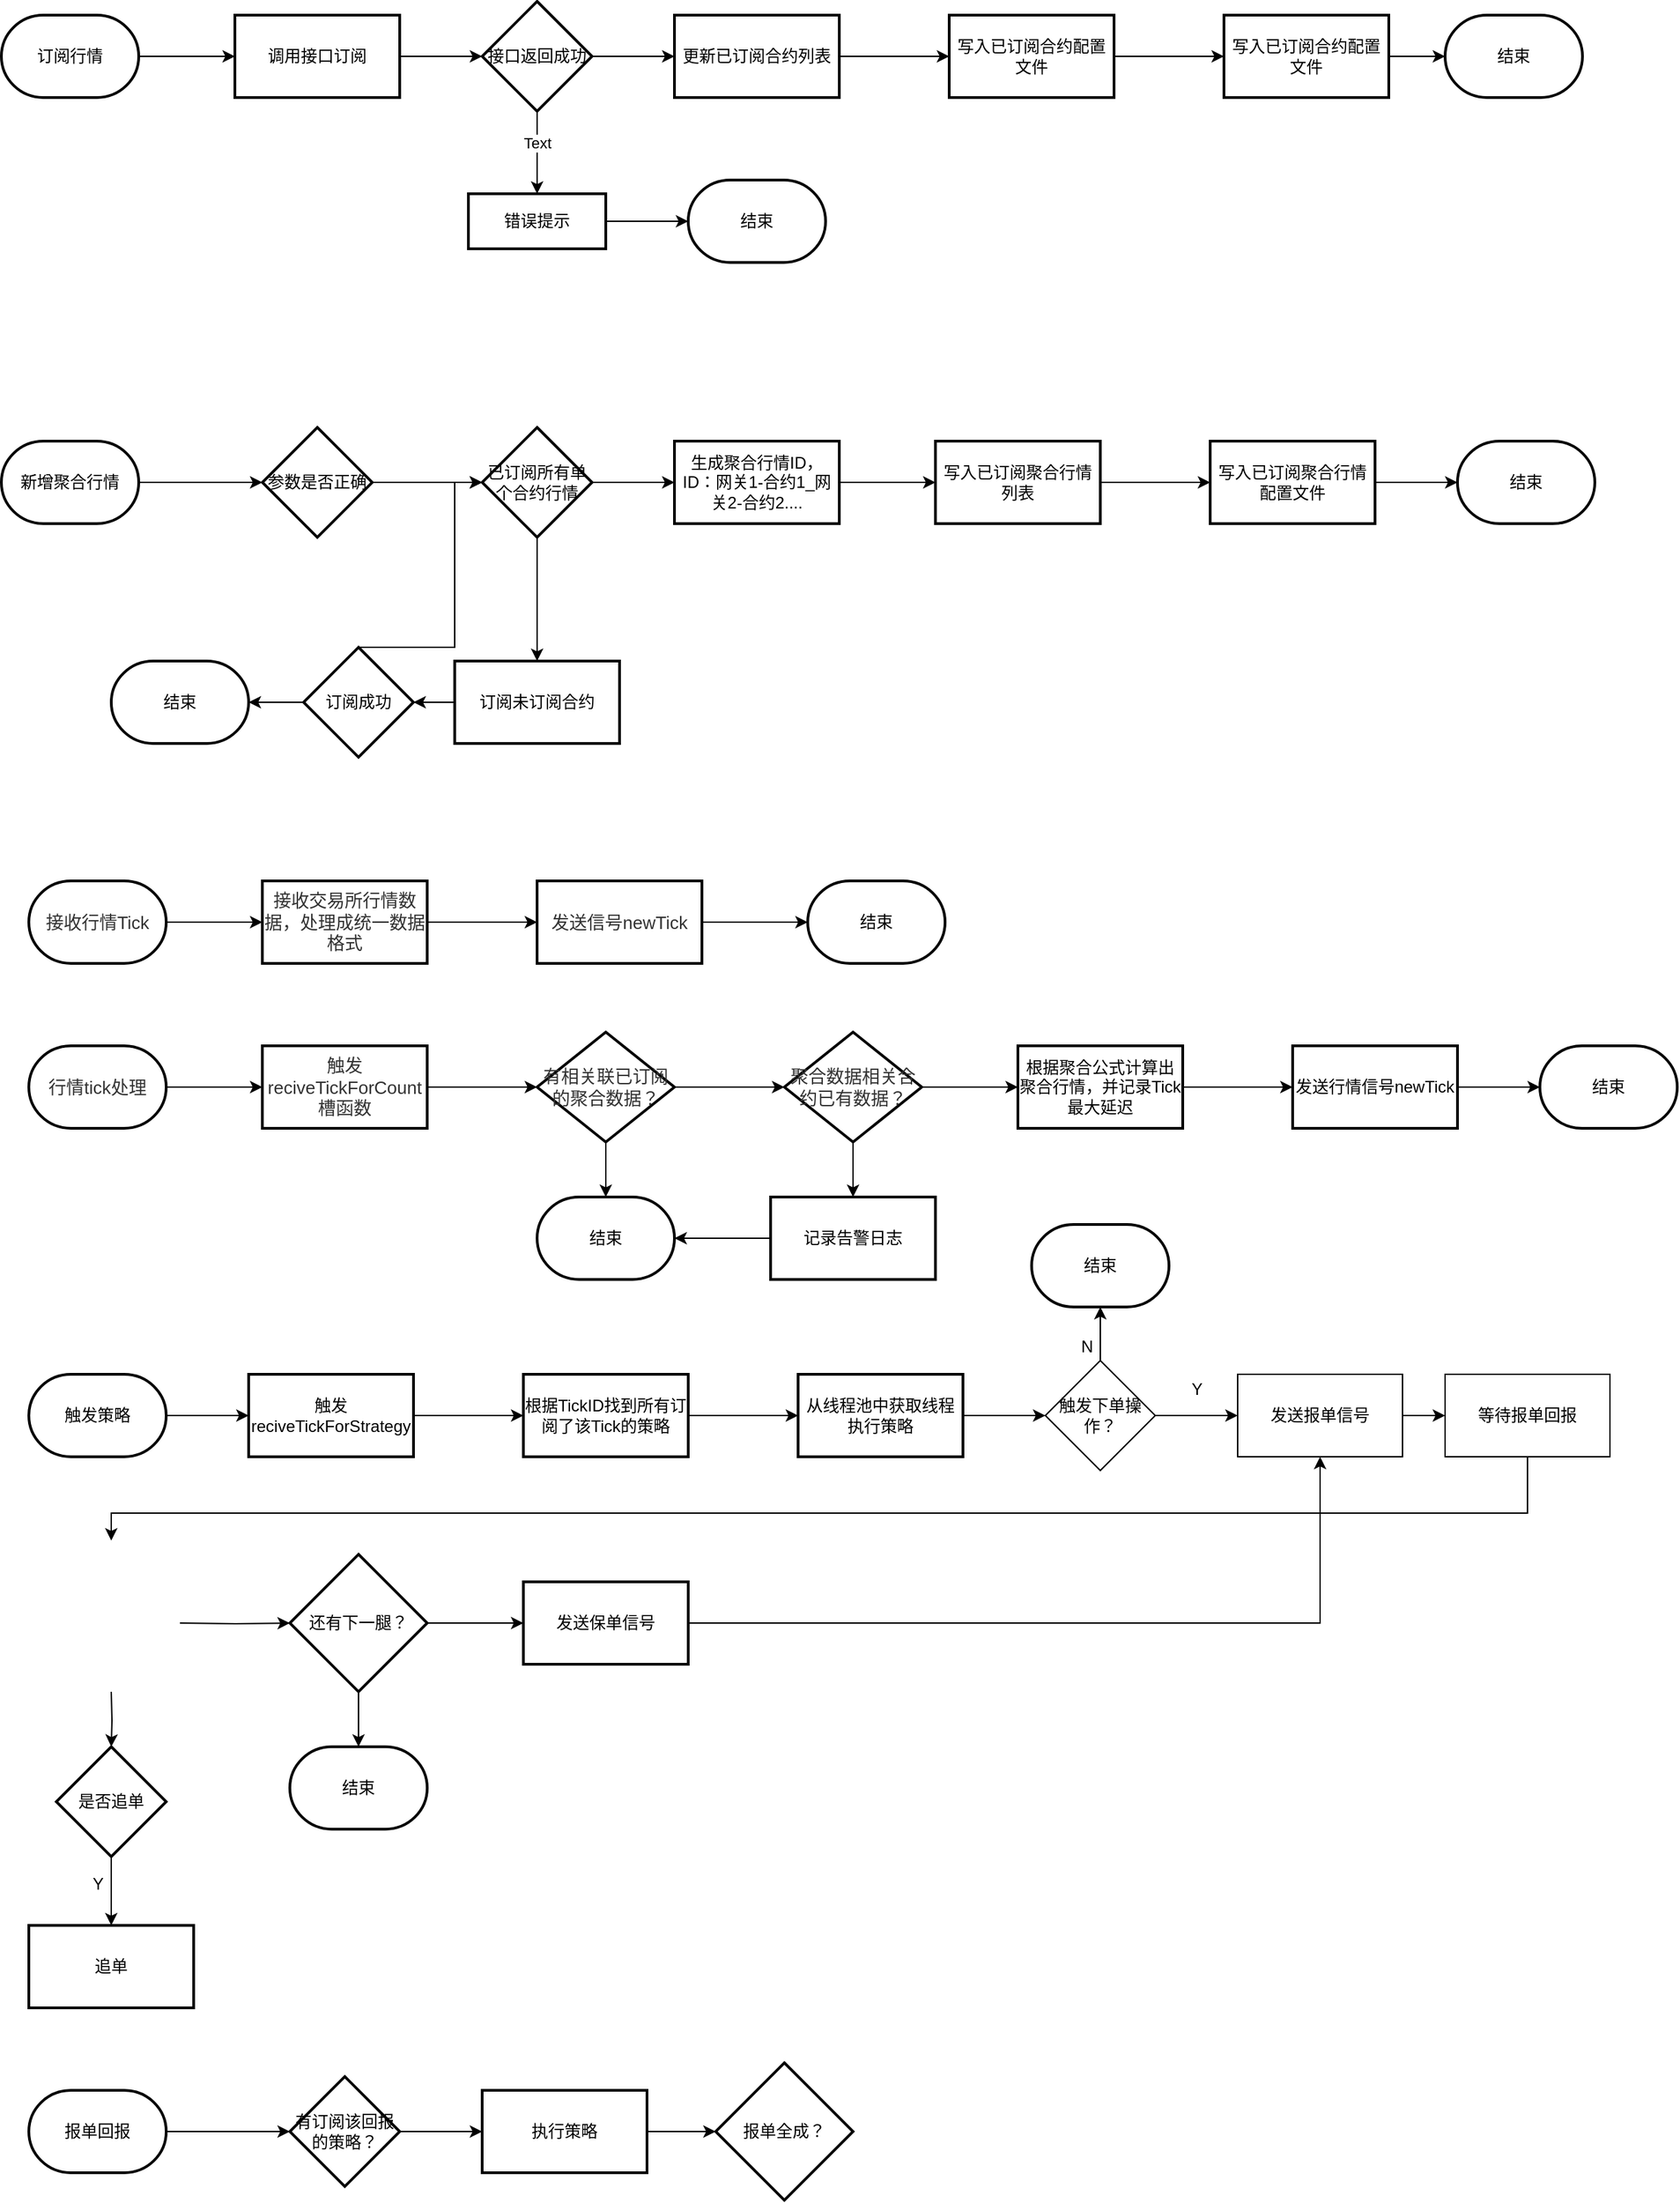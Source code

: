 <mxfile version="16.1.0" type="github">
  <diagram id="C5RBs43oDa-KdzZeNtuy" name="Page-1">
    <mxGraphModel dx="1422" dy="834" grid="1" gridSize="10" guides="1" tooltips="1" connect="1" arrows="1" fold="1" page="1" pageScale="1" pageWidth="827" pageHeight="1169" math="0" shadow="0">
      <root>
        <mxCell id="WIyWlLk6GJQsqaUBKTNV-0" />
        <mxCell id="WIyWlLk6GJQsqaUBKTNV-1" parent="WIyWlLk6GJQsqaUBKTNV-0" />
        <mxCell id="snW-wMUoypjl8WUmlegl-4" value="" style="edgeStyle=orthogonalEdgeStyle;rounded=0;orthogonalLoop=1;jettySize=auto;html=1;" parent="WIyWlLk6GJQsqaUBKTNV-1" source="snW-wMUoypjl8WUmlegl-2" target="snW-wMUoypjl8WUmlegl-3" edge="1">
          <mxGeometry relative="1" as="geometry" />
        </mxCell>
        <mxCell id="snW-wMUoypjl8WUmlegl-2" value="订阅行情" style="strokeWidth=2;html=1;shape=mxgraph.flowchart.terminator;whiteSpace=wrap;" parent="WIyWlLk6GJQsqaUBKTNV-1" vertex="1">
          <mxGeometry x="140" y="120" width="100" height="60" as="geometry" />
        </mxCell>
        <mxCell id="snW-wMUoypjl8WUmlegl-6" value="" style="edgeStyle=orthogonalEdgeStyle;rounded=0;orthogonalLoop=1;jettySize=auto;html=1;" parent="WIyWlLk6GJQsqaUBKTNV-1" source="snW-wMUoypjl8WUmlegl-3" target="snW-wMUoypjl8WUmlegl-5" edge="1">
          <mxGeometry relative="1" as="geometry" />
        </mxCell>
        <mxCell id="snW-wMUoypjl8WUmlegl-3" value="调用接口订阅" style="whiteSpace=wrap;html=1;strokeWidth=2;" parent="WIyWlLk6GJQsqaUBKTNV-1" vertex="1">
          <mxGeometry x="310" y="120" width="120" height="60" as="geometry" />
        </mxCell>
        <mxCell id="snW-wMUoypjl8WUmlegl-8" value="" style="edgeStyle=orthogonalEdgeStyle;rounded=0;orthogonalLoop=1;jettySize=auto;html=1;" parent="WIyWlLk6GJQsqaUBKTNV-1" source="snW-wMUoypjl8WUmlegl-5" target="snW-wMUoypjl8WUmlegl-7" edge="1">
          <mxGeometry relative="1" as="geometry" />
        </mxCell>
        <mxCell id="snW-wMUoypjl8WUmlegl-21" value="" style="edgeStyle=orthogonalEdgeStyle;rounded=0;orthogonalLoop=1;jettySize=auto;html=1;" parent="WIyWlLk6GJQsqaUBKTNV-1" source="snW-wMUoypjl8WUmlegl-5" target="snW-wMUoypjl8WUmlegl-20" edge="1">
          <mxGeometry relative="1" as="geometry" />
        </mxCell>
        <mxCell id="snW-wMUoypjl8WUmlegl-25" value="Text" style="edgeLabel;html=1;align=center;verticalAlign=middle;resizable=0;points=[];" parent="snW-wMUoypjl8WUmlegl-21" vertex="1" connectable="0">
          <mxGeometry x="-0.244" relative="1" as="geometry">
            <mxPoint as="offset" />
          </mxGeometry>
        </mxCell>
        <mxCell id="snW-wMUoypjl8WUmlegl-5" value="接口返回成功" style="rhombus;whiteSpace=wrap;html=1;strokeWidth=2;" parent="WIyWlLk6GJQsqaUBKTNV-1" vertex="1">
          <mxGeometry x="490" y="110" width="80" height="80" as="geometry" />
        </mxCell>
        <mxCell id="snW-wMUoypjl8WUmlegl-10" value="" style="edgeStyle=orthogonalEdgeStyle;rounded=0;orthogonalLoop=1;jettySize=auto;html=1;" parent="WIyWlLk6GJQsqaUBKTNV-1" source="snW-wMUoypjl8WUmlegl-7" target="snW-wMUoypjl8WUmlegl-9" edge="1">
          <mxGeometry relative="1" as="geometry" />
        </mxCell>
        <mxCell id="snW-wMUoypjl8WUmlegl-7" value="更新已订阅合约列表" style="whiteSpace=wrap;html=1;strokeWidth=2;" parent="WIyWlLk6GJQsqaUBKTNV-1" vertex="1">
          <mxGeometry x="630" y="120" width="120" height="60" as="geometry" />
        </mxCell>
        <mxCell id="snW-wMUoypjl8WUmlegl-12" value="" style="edgeStyle=orthogonalEdgeStyle;rounded=0;orthogonalLoop=1;jettySize=auto;html=1;" parent="WIyWlLk6GJQsqaUBKTNV-1" source="snW-wMUoypjl8WUmlegl-9" target="snW-wMUoypjl8WUmlegl-11" edge="1">
          <mxGeometry relative="1" as="geometry" />
        </mxCell>
        <mxCell id="snW-wMUoypjl8WUmlegl-9" value="写入已订阅合约配置文件" style="whiteSpace=wrap;html=1;strokeWidth=2;" parent="WIyWlLk6GJQsqaUBKTNV-1" vertex="1">
          <mxGeometry x="830" y="120" width="120" height="60" as="geometry" />
        </mxCell>
        <mxCell id="snW-wMUoypjl8WUmlegl-24" value="" style="edgeStyle=orthogonalEdgeStyle;rounded=0;orthogonalLoop=1;jettySize=auto;html=1;" parent="WIyWlLk6GJQsqaUBKTNV-1" source="snW-wMUoypjl8WUmlegl-11" target="snW-wMUoypjl8WUmlegl-22" edge="1">
          <mxGeometry relative="1" as="geometry" />
        </mxCell>
        <mxCell id="snW-wMUoypjl8WUmlegl-11" value="写入已订阅合约配置文件" style="whiteSpace=wrap;html=1;strokeWidth=2;" parent="WIyWlLk6GJQsqaUBKTNV-1" vertex="1">
          <mxGeometry x="1030" y="120" width="120" height="60" as="geometry" />
        </mxCell>
        <mxCell id="snW-wMUoypjl8WUmlegl-30" value="" style="edgeStyle=orthogonalEdgeStyle;rounded=0;orthogonalLoop=1;jettySize=auto;html=1;" parent="WIyWlLk6GJQsqaUBKTNV-1" source="snW-wMUoypjl8WUmlegl-20" target="snW-wMUoypjl8WUmlegl-29" edge="1">
          <mxGeometry relative="1" as="geometry" />
        </mxCell>
        <mxCell id="snW-wMUoypjl8WUmlegl-20" value="错误提示" style="whiteSpace=wrap;html=1;strokeWidth=2;" parent="WIyWlLk6GJQsqaUBKTNV-1" vertex="1">
          <mxGeometry x="480" y="250" width="100" height="40" as="geometry" />
        </mxCell>
        <mxCell id="snW-wMUoypjl8WUmlegl-22" value="结束" style="strokeWidth=2;html=1;shape=mxgraph.flowchart.terminator;whiteSpace=wrap;" parent="WIyWlLk6GJQsqaUBKTNV-1" vertex="1">
          <mxGeometry x="1191" y="120" width="100" height="60" as="geometry" />
        </mxCell>
        <mxCell id="snW-wMUoypjl8WUmlegl-29" value="结束" style="strokeWidth=2;html=1;shape=mxgraph.flowchart.terminator;whiteSpace=wrap;" parent="WIyWlLk6GJQsqaUBKTNV-1" vertex="1">
          <mxGeometry x="640" y="240" width="100" height="60" as="geometry" />
        </mxCell>
        <mxCell id="snW-wMUoypjl8WUmlegl-35" value="" style="edgeStyle=orthogonalEdgeStyle;rounded=0;orthogonalLoop=1;jettySize=auto;html=1;" parent="WIyWlLk6GJQsqaUBKTNV-1" source="snW-wMUoypjl8WUmlegl-31" target="snW-wMUoypjl8WUmlegl-34" edge="1">
          <mxGeometry relative="1" as="geometry" />
        </mxCell>
        <mxCell id="snW-wMUoypjl8WUmlegl-31" value="新增聚合行情" style="strokeWidth=2;html=1;shape=mxgraph.flowchart.terminator;whiteSpace=wrap;" parent="WIyWlLk6GJQsqaUBKTNV-1" vertex="1">
          <mxGeometry x="140" y="430" width="100" height="60" as="geometry" />
        </mxCell>
        <mxCell id="snW-wMUoypjl8WUmlegl-39" value="" style="edgeStyle=orthogonalEdgeStyle;rounded=0;orthogonalLoop=1;jettySize=auto;html=1;" parent="WIyWlLk6GJQsqaUBKTNV-1" source="snW-wMUoypjl8WUmlegl-34" target="snW-wMUoypjl8WUmlegl-38" edge="1">
          <mxGeometry relative="1" as="geometry" />
        </mxCell>
        <mxCell id="snW-wMUoypjl8WUmlegl-34" value="参数是否正确" style="rhombus;whiteSpace=wrap;html=1;strokeWidth=2;" parent="WIyWlLk6GJQsqaUBKTNV-1" vertex="1">
          <mxGeometry x="330" y="420" width="80" height="80" as="geometry" />
        </mxCell>
        <mxCell id="snW-wMUoypjl8WUmlegl-41" value="" style="edgeStyle=orthogonalEdgeStyle;rounded=0;orthogonalLoop=1;jettySize=auto;html=1;" parent="WIyWlLk6GJQsqaUBKTNV-1" source="snW-wMUoypjl8WUmlegl-38" target="snW-wMUoypjl8WUmlegl-40" edge="1">
          <mxGeometry relative="1" as="geometry" />
        </mxCell>
        <mxCell id="snW-wMUoypjl8WUmlegl-90" value="" style="edgeStyle=orthogonalEdgeStyle;rounded=0;orthogonalLoop=1;jettySize=auto;html=1;" parent="WIyWlLk6GJQsqaUBKTNV-1" source="snW-wMUoypjl8WUmlegl-38" target="snW-wMUoypjl8WUmlegl-89" edge="1">
          <mxGeometry relative="1" as="geometry" />
        </mxCell>
        <mxCell id="snW-wMUoypjl8WUmlegl-38" value="已订阅所有单个合约行情" style="rhombus;whiteSpace=wrap;html=1;strokeWidth=2;" parent="WIyWlLk6GJQsqaUBKTNV-1" vertex="1">
          <mxGeometry x="490" y="420" width="80" height="80" as="geometry" />
        </mxCell>
        <mxCell id="snW-wMUoypjl8WUmlegl-43" value="" style="edgeStyle=orthogonalEdgeStyle;rounded=0;orthogonalLoop=1;jettySize=auto;html=1;" parent="WIyWlLk6GJQsqaUBKTNV-1" source="snW-wMUoypjl8WUmlegl-40" target="snW-wMUoypjl8WUmlegl-42" edge="1">
          <mxGeometry relative="1" as="geometry" />
        </mxCell>
        <mxCell id="snW-wMUoypjl8WUmlegl-40" value="订阅未订阅合约" style="whiteSpace=wrap;html=1;strokeWidth=2;" parent="WIyWlLk6GJQsqaUBKTNV-1" vertex="1">
          <mxGeometry x="470" y="590" width="120" height="60" as="geometry" />
        </mxCell>
        <mxCell id="snW-wMUoypjl8WUmlegl-44" style="edgeStyle=orthogonalEdgeStyle;rounded=0;orthogonalLoop=1;jettySize=auto;html=1;entryX=0;entryY=0.5;entryDx=0;entryDy=0;exitX=0.5;exitY=0;exitDx=0;exitDy=0;" parent="WIyWlLk6GJQsqaUBKTNV-1" source="snW-wMUoypjl8WUmlegl-42" target="snW-wMUoypjl8WUmlegl-38" edge="1">
          <mxGeometry relative="1" as="geometry">
            <mxPoint x="330" y="570" as="sourcePoint" />
            <Array as="points">
              <mxPoint x="470" y="580" />
              <mxPoint x="470" y="460" />
            </Array>
          </mxGeometry>
        </mxCell>
        <mxCell id="snW-wMUoypjl8WUmlegl-49" value="" style="edgeStyle=orthogonalEdgeStyle;rounded=0;orthogonalLoop=1;jettySize=auto;html=1;entryX=1;entryY=0.5;entryDx=0;entryDy=0;entryPerimeter=0;" parent="WIyWlLk6GJQsqaUBKTNV-1" source="snW-wMUoypjl8WUmlegl-42" target="snW-wMUoypjl8WUmlegl-51" edge="1">
          <mxGeometry relative="1" as="geometry">
            <mxPoint x="324" y="620" as="targetPoint" />
          </mxGeometry>
        </mxCell>
        <mxCell id="snW-wMUoypjl8WUmlegl-42" value="订阅成功" style="rhombus;whiteSpace=wrap;html=1;strokeWidth=2;" parent="WIyWlLk6GJQsqaUBKTNV-1" vertex="1">
          <mxGeometry x="360" y="580" width="80" height="80" as="geometry" />
        </mxCell>
        <mxCell id="snW-wMUoypjl8WUmlegl-51" value="结束" style="strokeWidth=2;html=1;shape=mxgraph.flowchart.terminator;whiteSpace=wrap;" parent="WIyWlLk6GJQsqaUBKTNV-1" vertex="1">
          <mxGeometry x="220" y="590" width="100" height="60" as="geometry" />
        </mxCell>
        <mxCell id="snW-wMUoypjl8WUmlegl-56" value="" style="edgeStyle=orthogonalEdgeStyle;rounded=0;orthogonalLoop=1;jettySize=auto;html=1;" parent="WIyWlLk6GJQsqaUBKTNV-1" source="snW-wMUoypjl8WUmlegl-53" target="snW-wMUoypjl8WUmlegl-55" edge="1">
          <mxGeometry relative="1" as="geometry" />
        </mxCell>
        <mxCell id="snW-wMUoypjl8WUmlegl-53" value="写入已订阅聚合行情列表" style="whiteSpace=wrap;html=1;strokeWidth=2;" parent="WIyWlLk6GJQsqaUBKTNV-1" vertex="1">
          <mxGeometry x="820" y="430" width="120" height="60" as="geometry" />
        </mxCell>
        <mxCell id="snW-wMUoypjl8WUmlegl-58" value="" style="edgeStyle=orthogonalEdgeStyle;rounded=0;orthogonalLoop=1;jettySize=auto;html=1;" parent="WIyWlLk6GJQsqaUBKTNV-1" source="snW-wMUoypjl8WUmlegl-55" target="snW-wMUoypjl8WUmlegl-57" edge="1">
          <mxGeometry relative="1" as="geometry" />
        </mxCell>
        <mxCell id="snW-wMUoypjl8WUmlegl-55" value="写入已订阅聚合行情配置文件" style="whiteSpace=wrap;html=1;strokeWidth=2;" parent="WIyWlLk6GJQsqaUBKTNV-1" vertex="1">
          <mxGeometry x="1020" y="430" width="120" height="60" as="geometry" />
        </mxCell>
        <mxCell id="snW-wMUoypjl8WUmlegl-57" value="结束" style="strokeWidth=2;html=1;shape=mxgraph.flowchart.terminator;whiteSpace=wrap;" parent="WIyWlLk6GJQsqaUBKTNV-1" vertex="1">
          <mxGeometry x="1200" y="430" width="100" height="60" as="geometry" />
        </mxCell>
        <mxCell id="snW-wMUoypjl8WUmlegl-61" value="" style="edgeStyle=orthogonalEdgeStyle;rounded=0;orthogonalLoop=1;jettySize=auto;html=1;" parent="WIyWlLk6GJQsqaUBKTNV-1" source="snW-wMUoypjl8WUmlegl-59" target="snW-wMUoypjl8WUmlegl-60" edge="1">
          <mxGeometry relative="1" as="geometry" />
        </mxCell>
        <mxCell id="snW-wMUoypjl8WUmlegl-59" value="&lt;span style=&quot;color: rgb(50 , 50 , 50) ; font-family: &amp;#34;arial&amp;#34; ; font-size: 13px ; background-color: rgba(255 , 255 , 255 , 0.01)&quot;&gt;接收&lt;/span&gt;&lt;span style=&quot;color: rgb(50 , 50 , 50) ; font-family: &amp;#34;arial&amp;#34; ; font-size: 13px ; background-color: rgba(255 , 255 , 255 , 0.01)&quot;&gt;行情Tick&lt;/span&gt;" style="strokeWidth=2;html=1;shape=mxgraph.flowchart.terminator;whiteSpace=wrap;" parent="WIyWlLk6GJQsqaUBKTNV-1" vertex="1">
          <mxGeometry x="160" y="750" width="100" height="60" as="geometry" />
        </mxCell>
        <mxCell id="snW-wMUoypjl8WUmlegl-63" value="" style="edgeStyle=orthogonalEdgeStyle;rounded=0;orthogonalLoop=1;jettySize=auto;html=1;" parent="WIyWlLk6GJQsqaUBKTNV-1" source="snW-wMUoypjl8WUmlegl-60" target="snW-wMUoypjl8WUmlegl-62" edge="1">
          <mxGeometry relative="1" as="geometry" />
        </mxCell>
        <mxCell id="snW-wMUoypjl8WUmlegl-60" value="&#xa;&#xa;&lt;span style=&quot;color: rgb(50, 50, 50); font-family: arial; font-size: 13px; font-style: normal; font-weight: 400; letter-spacing: normal; text-align: center; text-indent: 0px; text-transform: none; word-spacing: 0px; background-color: rgba(255, 255, 255, 0.01); display: inline; float: none;&quot;&gt;接收交易所行情数据，处理成统一数据格式&lt;/span&gt;&#xa;&#xa;" style="whiteSpace=wrap;html=1;strokeWidth=2;" parent="WIyWlLk6GJQsqaUBKTNV-1" vertex="1">
          <mxGeometry x="330" y="750" width="120" height="60" as="geometry" />
        </mxCell>
        <mxCell id="snW-wMUoypjl8WUmlegl-65" value="" style="edgeStyle=orthogonalEdgeStyle;rounded=0;orthogonalLoop=1;jettySize=auto;html=1;" parent="WIyWlLk6GJQsqaUBKTNV-1" source="snW-wMUoypjl8WUmlegl-62" target="snW-wMUoypjl8WUmlegl-64" edge="1">
          <mxGeometry relative="1" as="geometry" />
        </mxCell>
        <mxCell id="snW-wMUoypjl8WUmlegl-62" value="&lt;span style=&quot;color: rgb(50 , 50 , 50) ; font-family: &amp;#34;arial&amp;#34; ; font-size: 13px ; background-color: rgba(255 , 255 , 255 , 0.01)&quot;&gt;发送信号newTick&lt;/span&gt;" style="whiteSpace=wrap;html=1;strokeWidth=2;" parent="WIyWlLk6GJQsqaUBKTNV-1" vertex="1">
          <mxGeometry x="530" y="750" width="120" height="60" as="geometry" />
        </mxCell>
        <mxCell id="snW-wMUoypjl8WUmlegl-64" value="结束" style="strokeWidth=2;html=1;shape=mxgraph.flowchart.terminator;whiteSpace=wrap;" parent="WIyWlLk6GJQsqaUBKTNV-1" vertex="1">
          <mxGeometry x="727" y="750" width="100" height="60" as="geometry" />
        </mxCell>
        <mxCell id="snW-wMUoypjl8WUmlegl-68" value="" style="edgeStyle=orthogonalEdgeStyle;rounded=0;orthogonalLoop=1;jettySize=auto;html=1;" parent="WIyWlLk6GJQsqaUBKTNV-1" source="snW-wMUoypjl8WUmlegl-66" target="snW-wMUoypjl8WUmlegl-67" edge="1">
          <mxGeometry relative="1" as="geometry" />
        </mxCell>
        <mxCell id="snW-wMUoypjl8WUmlegl-66" value="&lt;span style=&quot;color: rgb(50 , 50 , 50) ; font-family: &amp;#34;arial&amp;#34; ; font-size: 13px ; background-color: rgba(255 , 255 , 255 , 0.01)&quot;&gt;行情tick处理&lt;/span&gt;" style="strokeWidth=2;html=1;shape=mxgraph.flowchart.terminator;whiteSpace=wrap;" parent="WIyWlLk6GJQsqaUBKTNV-1" vertex="1">
          <mxGeometry x="160" y="870" width="100" height="60" as="geometry" />
        </mxCell>
        <mxCell id="snW-wMUoypjl8WUmlegl-72" value="" style="edgeStyle=orthogonalEdgeStyle;rounded=0;orthogonalLoop=1;jettySize=auto;html=1;" parent="WIyWlLk6GJQsqaUBKTNV-1" source="snW-wMUoypjl8WUmlegl-67" target="snW-wMUoypjl8WUmlegl-71" edge="1">
          <mxGeometry relative="1" as="geometry" />
        </mxCell>
        <mxCell id="snW-wMUoypjl8WUmlegl-67" value="&lt;span style=&quot;color: rgb(50 , 50 , 50) ; font-family: &amp;#34;arial&amp;#34; ; font-size: 13px ; background-color: rgba(255 , 255 , 255 , 0.01)&quot;&gt;触发reciveTickForCount槽函数&lt;/span&gt;" style="whiteSpace=wrap;html=1;strokeWidth=2;" parent="WIyWlLk6GJQsqaUBKTNV-1" vertex="1">
          <mxGeometry x="330" y="870" width="120" height="60" as="geometry" />
        </mxCell>
        <mxCell id="snW-wMUoypjl8WUmlegl-74" value="" style="edgeStyle=orthogonalEdgeStyle;rounded=0;orthogonalLoop=1;jettySize=auto;html=1;" parent="WIyWlLk6GJQsqaUBKTNV-1" source="snW-wMUoypjl8WUmlegl-71" target="snW-wMUoypjl8WUmlegl-73" edge="1">
          <mxGeometry relative="1" as="geometry" />
        </mxCell>
        <mxCell id="snW-wMUoypjl8WUmlegl-78" value="" style="edgeStyle=orthogonalEdgeStyle;rounded=0;orthogonalLoop=1;jettySize=auto;html=1;" parent="WIyWlLk6GJQsqaUBKTNV-1" source="snW-wMUoypjl8WUmlegl-71" target="snW-wMUoypjl8WUmlegl-77" edge="1">
          <mxGeometry relative="1" as="geometry" />
        </mxCell>
        <mxCell id="snW-wMUoypjl8WUmlegl-71" value="&lt;span style=&quot;color: rgb(50 , 50 , 50) ; font-family: &amp;#34;arial&amp;#34; ; font-size: 13px ; background-color: rgba(255 , 255 , 255 , 0.01)&quot;&gt;有相关联已订阅的聚合数据？&lt;/span&gt;" style="rhombus;whiteSpace=wrap;html=1;strokeWidth=2;" parent="WIyWlLk6GJQsqaUBKTNV-1" vertex="1">
          <mxGeometry x="530" y="860" width="100" height="80" as="geometry" />
        </mxCell>
        <mxCell id="snW-wMUoypjl8WUmlegl-80" value="" style="edgeStyle=orthogonalEdgeStyle;rounded=0;orthogonalLoop=1;jettySize=auto;html=1;" parent="WIyWlLk6GJQsqaUBKTNV-1" source="snW-wMUoypjl8WUmlegl-73" target="snW-wMUoypjl8WUmlegl-79" edge="1">
          <mxGeometry relative="1" as="geometry" />
        </mxCell>
        <mxCell id="snW-wMUoypjl8WUmlegl-83" value="" style="edgeStyle=orthogonalEdgeStyle;rounded=0;orthogonalLoop=1;jettySize=auto;html=1;" parent="WIyWlLk6GJQsqaUBKTNV-1" source="snW-wMUoypjl8WUmlegl-73" target="snW-wMUoypjl8WUmlegl-82" edge="1">
          <mxGeometry relative="1" as="geometry" />
        </mxCell>
        <mxCell id="snW-wMUoypjl8WUmlegl-73" value="&lt;span style=&quot;color: rgb(50 , 50 , 50) ; font-family: &amp;#34;arial&amp;#34; ; font-size: 13px ; background-color: rgba(255 , 255 , 255 , 0.01)&quot;&gt;聚合数据相关合约已有数据？&lt;/span&gt;" style="rhombus;whiteSpace=wrap;html=1;strokeWidth=2;" parent="WIyWlLk6GJQsqaUBKTNV-1" vertex="1">
          <mxGeometry x="710" y="860" width="100" height="80" as="geometry" />
        </mxCell>
        <mxCell id="snW-wMUoypjl8WUmlegl-77" value="结束" style="strokeWidth=2;html=1;shape=mxgraph.flowchart.terminator;whiteSpace=wrap;" parent="WIyWlLk6GJQsqaUBKTNV-1" vertex="1">
          <mxGeometry x="530" y="980" width="100" height="60" as="geometry" />
        </mxCell>
        <mxCell id="snW-wMUoypjl8WUmlegl-81" value="" style="edgeStyle=orthogonalEdgeStyle;rounded=0;orthogonalLoop=1;jettySize=auto;html=1;" parent="WIyWlLk6GJQsqaUBKTNV-1" source="snW-wMUoypjl8WUmlegl-79" target="snW-wMUoypjl8WUmlegl-77" edge="1">
          <mxGeometry relative="1" as="geometry" />
        </mxCell>
        <mxCell id="snW-wMUoypjl8WUmlegl-79" value="记录告警日志" style="whiteSpace=wrap;html=1;strokeWidth=2;" parent="WIyWlLk6GJQsqaUBKTNV-1" vertex="1">
          <mxGeometry x="700" y="980" width="120" height="60" as="geometry" />
        </mxCell>
        <mxCell id="snW-wMUoypjl8WUmlegl-85" value="" style="edgeStyle=orthogonalEdgeStyle;rounded=0;orthogonalLoop=1;jettySize=auto;html=1;" parent="WIyWlLk6GJQsqaUBKTNV-1" source="snW-wMUoypjl8WUmlegl-82" target="snW-wMUoypjl8WUmlegl-84" edge="1">
          <mxGeometry relative="1" as="geometry" />
        </mxCell>
        <mxCell id="snW-wMUoypjl8WUmlegl-82" value="根据聚合公式计算出聚合行情，并记录Tick最大延迟" style="whiteSpace=wrap;html=1;strokeWidth=2;" parent="WIyWlLk6GJQsqaUBKTNV-1" vertex="1">
          <mxGeometry x="880" y="870" width="120" height="60" as="geometry" />
        </mxCell>
        <mxCell id="snW-wMUoypjl8WUmlegl-87" value="" style="edgeStyle=orthogonalEdgeStyle;rounded=0;orthogonalLoop=1;jettySize=auto;html=1;" parent="WIyWlLk6GJQsqaUBKTNV-1" source="snW-wMUoypjl8WUmlegl-84" target="snW-wMUoypjl8WUmlegl-86" edge="1">
          <mxGeometry relative="1" as="geometry" />
        </mxCell>
        <mxCell id="snW-wMUoypjl8WUmlegl-84" value="发送行情信号newTick" style="whiteSpace=wrap;html=1;strokeWidth=2;" parent="WIyWlLk6GJQsqaUBKTNV-1" vertex="1">
          <mxGeometry x="1080" y="870" width="120" height="60" as="geometry" />
        </mxCell>
        <mxCell id="snW-wMUoypjl8WUmlegl-86" value="结束" style="strokeWidth=2;html=1;shape=mxgraph.flowchart.terminator;whiteSpace=wrap;" parent="WIyWlLk6GJQsqaUBKTNV-1" vertex="1">
          <mxGeometry x="1260" y="870" width="100" height="60" as="geometry" />
        </mxCell>
        <mxCell id="snW-wMUoypjl8WUmlegl-91" value="" style="edgeStyle=orthogonalEdgeStyle;rounded=0;orthogonalLoop=1;jettySize=auto;html=1;" parent="WIyWlLk6GJQsqaUBKTNV-1" source="snW-wMUoypjl8WUmlegl-89" target="snW-wMUoypjl8WUmlegl-53" edge="1">
          <mxGeometry relative="1" as="geometry" />
        </mxCell>
        <mxCell id="snW-wMUoypjl8WUmlegl-89" value="生成聚合行情ID，&lt;br&gt;ID：网关1-合约1_网关2-合约2...." style="whiteSpace=wrap;html=1;strokeWidth=2;" parent="WIyWlLk6GJQsqaUBKTNV-1" vertex="1">
          <mxGeometry x="630" y="430" width="120" height="60" as="geometry" />
        </mxCell>
        <mxCell id="snW-wMUoypjl8WUmlegl-94" value="" style="edgeStyle=orthogonalEdgeStyle;rounded=0;orthogonalLoop=1;jettySize=auto;html=1;" parent="WIyWlLk6GJQsqaUBKTNV-1" source="snW-wMUoypjl8WUmlegl-92" target="snW-wMUoypjl8WUmlegl-93" edge="1">
          <mxGeometry relative="1" as="geometry" />
        </mxCell>
        <mxCell id="snW-wMUoypjl8WUmlegl-92" value="触发策略" style="strokeWidth=2;html=1;shape=mxgraph.flowchart.terminator;whiteSpace=wrap;" parent="WIyWlLk6GJQsqaUBKTNV-1" vertex="1">
          <mxGeometry x="160" y="1109" width="100" height="60" as="geometry" />
        </mxCell>
        <mxCell id="snW-wMUoypjl8WUmlegl-96" value="" style="edgeStyle=orthogonalEdgeStyle;rounded=0;orthogonalLoop=1;jettySize=auto;html=1;" parent="WIyWlLk6GJQsqaUBKTNV-1" source="snW-wMUoypjl8WUmlegl-93" target="snW-wMUoypjl8WUmlegl-95" edge="1">
          <mxGeometry relative="1" as="geometry" />
        </mxCell>
        <mxCell id="snW-wMUoypjl8WUmlegl-93" value="触发reciveTickForStrategy" style="whiteSpace=wrap;html=1;strokeWidth=2;" parent="WIyWlLk6GJQsqaUBKTNV-1" vertex="1">
          <mxGeometry x="320" y="1109" width="120" height="60" as="geometry" />
        </mxCell>
        <mxCell id="snW-wMUoypjl8WUmlegl-98" value="" style="edgeStyle=orthogonalEdgeStyle;rounded=0;orthogonalLoop=1;jettySize=auto;html=1;" parent="WIyWlLk6GJQsqaUBKTNV-1" source="snW-wMUoypjl8WUmlegl-95" target="snW-wMUoypjl8WUmlegl-97" edge="1">
          <mxGeometry relative="1" as="geometry" />
        </mxCell>
        <mxCell id="snW-wMUoypjl8WUmlegl-95" value="根据TickID找到所有订阅了该Tick的策略" style="whiteSpace=wrap;html=1;strokeWidth=2;" parent="WIyWlLk6GJQsqaUBKTNV-1" vertex="1">
          <mxGeometry x="520" y="1109" width="120" height="60" as="geometry" />
        </mxCell>
        <mxCell id="Cd-02V5_Vg51dAImw0yw-1" value="" style="edgeStyle=orthogonalEdgeStyle;rounded=0;orthogonalLoop=1;jettySize=auto;html=1;" edge="1" parent="WIyWlLk6GJQsqaUBKTNV-1" source="snW-wMUoypjl8WUmlegl-97" target="Cd-02V5_Vg51dAImw0yw-0">
          <mxGeometry relative="1" as="geometry" />
        </mxCell>
        <mxCell id="snW-wMUoypjl8WUmlegl-97" value="从线程池中获取线程执行策略" style="whiteSpace=wrap;html=1;strokeWidth=2;" parent="WIyWlLk6GJQsqaUBKTNV-1" vertex="1">
          <mxGeometry x="720" y="1109" width="120" height="60" as="geometry" />
        </mxCell>
        <mxCell id="Cd-02V5_Vg51dAImw0yw-3" value="" style="edgeStyle=orthogonalEdgeStyle;rounded=0;orthogonalLoop=1;jettySize=auto;html=1;" edge="1" parent="WIyWlLk6GJQsqaUBKTNV-1" source="Cd-02V5_Vg51dAImw0yw-0" target="Cd-02V5_Vg51dAImw0yw-2">
          <mxGeometry relative="1" as="geometry" />
        </mxCell>
        <mxCell id="Cd-02V5_Vg51dAImw0yw-7" value="" style="edgeStyle=orthogonalEdgeStyle;rounded=0;orthogonalLoop=1;jettySize=auto;html=1;" edge="1" parent="WIyWlLk6GJQsqaUBKTNV-1" source="Cd-02V5_Vg51dAImw0yw-0" target="Cd-02V5_Vg51dAImw0yw-6">
          <mxGeometry relative="1" as="geometry" />
        </mxCell>
        <mxCell id="Cd-02V5_Vg51dAImw0yw-0" value="触发下单操作？" style="rhombus;whiteSpace=wrap;html=1;" vertex="1" parent="WIyWlLk6GJQsqaUBKTNV-1">
          <mxGeometry x="900" y="1099" width="80" height="80" as="geometry" />
        </mxCell>
        <mxCell id="Cd-02V5_Vg51dAImw0yw-10" value="" style="edgeStyle=orthogonalEdgeStyle;rounded=0;orthogonalLoop=1;jettySize=auto;html=1;" edge="1" parent="WIyWlLk6GJQsqaUBKTNV-1" source="Cd-02V5_Vg51dAImw0yw-2" target="Cd-02V5_Vg51dAImw0yw-9">
          <mxGeometry relative="1" as="geometry" />
        </mxCell>
        <mxCell id="Cd-02V5_Vg51dAImw0yw-2" value="发送报单信号" style="whiteSpace=wrap;html=1;" vertex="1" parent="WIyWlLk6GJQsqaUBKTNV-1">
          <mxGeometry x="1040" y="1109" width="120" height="60" as="geometry" />
        </mxCell>
        <mxCell id="Cd-02V5_Vg51dAImw0yw-4" value="Y" style="text;html=1;align=center;verticalAlign=middle;resizable=0;points=[];autosize=1;strokeColor=none;fillColor=none;" vertex="1" parent="WIyWlLk6GJQsqaUBKTNV-1">
          <mxGeometry x="1000" y="1110" width="20" height="20" as="geometry" />
        </mxCell>
        <mxCell id="Cd-02V5_Vg51dAImw0yw-6" value="结束" style="strokeWidth=2;html=1;shape=mxgraph.flowchart.terminator;whiteSpace=wrap;" vertex="1" parent="WIyWlLk6GJQsqaUBKTNV-1">
          <mxGeometry x="890" y="1000" width="100" height="60" as="geometry" />
        </mxCell>
        <mxCell id="Cd-02V5_Vg51dAImw0yw-8" value="N" style="text;html=1;align=center;verticalAlign=middle;resizable=0;points=[];autosize=1;strokeColor=none;fillColor=none;" vertex="1" parent="WIyWlLk6GJQsqaUBKTNV-1">
          <mxGeometry x="920" y="1079" width="20" height="20" as="geometry" />
        </mxCell>
        <mxCell id="Cd-02V5_Vg51dAImw0yw-12" style="edgeStyle=orthogonalEdgeStyle;rounded=0;orthogonalLoop=1;jettySize=auto;html=1;" edge="1" parent="WIyWlLk6GJQsqaUBKTNV-1" source="Cd-02V5_Vg51dAImw0yw-9">
          <mxGeometry relative="1" as="geometry">
            <mxPoint x="220" y="1230" as="targetPoint" />
            <Array as="points">
              <mxPoint x="1251" y="1210" />
              <mxPoint x="220" y="1210" />
            </Array>
          </mxGeometry>
        </mxCell>
        <mxCell id="Cd-02V5_Vg51dAImw0yw-9" value="等待报单回报" style="whiteSpace=wrap;html=1;" vertex="1" parent="WIyWlLk6GJQsqaUBKTNV-1">
          <mxGeometry x="1191" y="1109" width="120" height="60" as="geometry" />
        </mxCell>
        <mxCell id="Cd-02V5_Vg51dAImw0yw-16" value="" style="edgeStyle=orthogonalEdgeStyle;rounded=0;orthogonalLoop=1;jettySize=auto;html=1;" edge="1" parent="WIyWlLk6GJQsqaUBKTNV-1" target="Cd-02V5_Vg51dAImw0yw-15">
          <mxGeometry relative="1" as="geometry">
            <mxPoint x="270" y="1290" as="sourcePoint" />
          </mxGeometry>
        </mxCell>
        <mxCell id="Cd-02V5_Vg51dAImw0yw-23" value="" style="edgeStyle=orthogonalEdgeStyle;rounded=0;orthogonalLoop=1;jettySize=auto;html=1;" edge="1" parent="WIyWlLk6GJQsqaUBKTNV-1" target="Cd-02V5_Vg51dAImw0yw-22">
          <mxGeometry relative="1" as="geometry">
            <mxPoint x="220" y="1340" as="sourcePoint" />
          </mxGeometry>
        </mxCell>
        <mxCell id="Cd-02V5_Vg51dAImw0yw-18" value="" style="edgeStyle=orthogonalEdgeStyle;rounded=0;orthogonalLoop=1;jettySize=auto;html=1;" edge="1" parent="WIyWlLk6GJQsqaUBKTNV-1" source="Cd-02V5_Vg51dAImw0yw-15" target="Cd-02V5_Vg51dAImw0yw-17">
          <mxGeometry relative="1" as="geometry" />
        </mxCell>
        <mxCell id="Cd-02V5_Vg51dAImw0yw-21" value="" style="edgeStyle=orthogonalEdgeStyle;rounded=0;orthogonalLoop=1;jettySize=auto;html=1;" edge="1" parent="WIyWlLk6GJQsqaUBKTNV-1" source="Cd-02V5_Vg51dAImw0yw-15" target="Cd-02V5_Vg51dAImw0yw-20">
          <mxGeometry relative="1" as="geometry" />
        </mxCell>
        <mxCell id="Cd-02V5_Vg51dAImw0yw-15" value="还有下一腿？" style="strokeWidth=2;html=1;shape=mxgraph.flowchart.decision;whiteSpace=wrap;" vertex="1" parent="WIyWlLk6GJQsqaUBKTNV-1">
          <mxGeometry x="350" y="1240" width="100" height="100" as="geometry" />
        </mxCell>
        <mxCell id="Cd-02V5_Vg51dAImw0yw-19" style="edgeStyle=orthogonalEdgeStyle;rounded=0;orthogonalLoop=1;jettySize=auto;html=1;" edge="1" parent="WIyWlLk6GJQsqaUBKTNV-1" source="Cd-02V5_Vg51dAImw0yw-17" target="Cd-02V5_Vg51dAImw0yw-2">
          <mxGeometry relative="1" as="geometry" />
        </mxCell>
        <mxCell id="Cd-02V5_Vg51dAImw0yw-17" value="发送保单信号" style="whiteSpace=wrap;html=1;strokeWidth=2;" vertex="1" parent="WIyWlLk6GJQsqaUBKTNV-1">
          <mxGeometry x="520" y="1260" width="120" height="60" as="geometry" />
        </mxCell>
        <mxCell id="Cd-02V5_Vg51dAImw0yw-20" value="结束" style="strokeWidth=2;html=1;shape=mxgraph.flowchart.terminator;whiteSpace=wrap;" vertex="1" parent="WIyWlLk6GJQsqaUBKTNV-1">
          <mxGeometry x="350" y="1380" width="100" height="60" as="geometry" />
        </mxCell>
        <mxCell id="Cd-02V5_Vg51dAImw0yw-26" value="" style="edgeStyle=orthogonalEdgeStyle;rounded=0;orthogonalLoop=1;jettySize=auto;html=1;" edge="1" parent="WIyWlLk6GJQsqaUBKTNV-1" source="Cd-02V5_Vg51dAImw0yw-22" target="Cd-02V5_Vg51dAImw0yw-25">
          <mxGeometry relative="1" as="geometry" />
        </mxCell>
        <mxCell id="Cd-02V5_Vg51dAImw0yw-22" value="是否追单" style="rhombus;whiteSpace=wrap;html=1;strokeWidth=2;" vertex="1" parent="WIyWlLk6GJQsqaUBKTNV-1">
          <mxGeometry x="180" y="1380" width="80" height="80" as="geometry" />
        </mxCell>
        <mxCell id="Cd-02V5_Vg51dAImw0yw-25" value="追单" style="whiteSpace=wrap;html=1;strokeWidth=2;" vertex="1" parent="WIyWlLk6GJQsqaUBKTNV-1">
          <mxGeometry x="160" y="1510" width="120" height="60" as="geometry" />
        </mxCell>
        <mxCell id="Cd-02V5_Vg51dAImw0yw-27" value="Y" style="text;html=1;align=center;verticalAlign=middle;resizable=0;points=[];autosize=1;strokeColor=none;fillColor=none;" vertex="1" parent="WIyWlLk6GJQsqaUBKTNV-1">
          <mxGeometry x="200" y="1470" width="20" height="20" as="geometry" />
        </mxCell>
        <mxCell id="Cd-02V5_Vg51dAImw0yw-32" value="" style="edgeStyle=orthogonalEdgeStyle;rounded=0;orthogonalLoop=1;jettySize=auto;html=1;" edge="1" parent="WIyWlLk6GJQsqaUBKTNV-1" source="Cd-02V5_Vg51dAImw0yw-28" target="Cd-02V5_Vg51dAImw0yw-31">
          <mxGeometry relative="1" as="geometry" />
        </mxCell>
        <mxCell id="Cd-02V5_Vg51dAImw0yw-28" value="报单回报" style="strokeWidth=2;html=1;shape=mxgraph.flowchart.terminator;whiteSpace=wrap;" vertex="1" parent="WIyWlLk6GJQsqaUBKTNV-1">
          <mxGeometry x="160" y="1630" width="100" height="60" as="geometry" />
        </mxCell>
        <mxCell id="Cd-02V5_Vg51dAImw0yw-34" value="" style="edgeStyle=orthogonalEdgeStyle;rounded=0;orthogonalLoop=1;jettySize=auto;html=1;" edge="1" parent="WIyWlLk6GJQsqaUBKTNV-1" source="Cd-02V5_Vg51dAImw0yw-31" target="Cd-02V5_Vg51dAImw0yw-33">
          <mxGeometry relative="1" as="geometry" />
        </mxCell>
        <mxCell id="Cd-02V5_Vg51dAImw0yw-31" value="有订阅该回报的策略？" style="rhombus;whiteSpace=wrap;html=1;strokeWidth=2;" vertex="1" parent="WIyWlLk6GJQsqaUBKTNV-1">
          <mxGeometry x="350" y="1620" width="80" height="80" as="geometry" />
        </mxCell>
        <mxCell id="Cd-02V5_Vg51dAImw0yw-36" value="" style="edgeStyle=orthogonalEdgeStyle;rounded=0;orthogonalLoop=1;jettySize=auto;html=1;" edge="1" parent="WIyWlLk6GJQsqaUBKTNV-1" source="Cd-02V5_Vg51dAImw0yw-33" target="Cd-02V5_Vg51dAImw0yw-35">
          <mxGeometry relative="1" as="geometry" />
        </mxCell>
        <mxCell id="Cd-02V5_Vg51dAImw0yw-33" value="执行策略" style="whiteSpace=wrap;html=1;strokeWidth=2;" vertex="1" parent="WIyWlLk6GJQsqaUBKTNV-1">
          <mxGeometry x="490" y="1630" width="120" height="60" as="geometry" />
        </mxCell>
        <mxCell id="Cd-02V5_Vg51dAImw0yw-35" value="报单全成？" style="strokeWidth=2;html=1;shape=mxgraph.flowchart.decision;whiteSpace=wrap;" vertex="1" parent="WIyWlLk6GJQsqaUBKTNV-1">
          <mxGeometry x="660" y="1610" width="100" height="100" as="geometry" />
        </mxCell>
      </root>
    </mxGraphModel>
  </diagram>
</mxfile>

